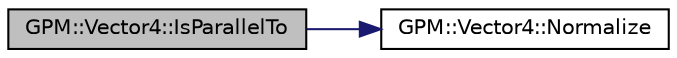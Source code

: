 digraph "GPM::Vector4::IsParallelTo"
{
 // INTERACTIVE_SVG=YES
 // LATEX_PDF_SIZE
  edge [fontname="Helvetica",fontsize="10",labelfontname="Helvetica",labelfontsize="10"];
  node [fontname="Helvetica",fontsize="10",shape=record];
  rankdir="LR";
  Node192 [label="GPM::Vector4::IsParallelTo",height=0.2,width=0.4,color="black", fillcolor="grey75", style="filled", fontcolor="black",tooltip="Return true if the two vectors are parallel."];
  Node192 -> Node193 [color="midnightblue",fontsize="10",style="solid",fontname="Helvetica"];
  Node193 [label="GPM::Vector4::Normalize",height=0.2,width=0.4,color="black", fillcolor="white", style="filled",URL="$struct_g_p_m_1_1_vector4.html#a03b38ee62c9126f4cb10f4dae0b4d26f",tooltip="Normalize the vector."];
}
